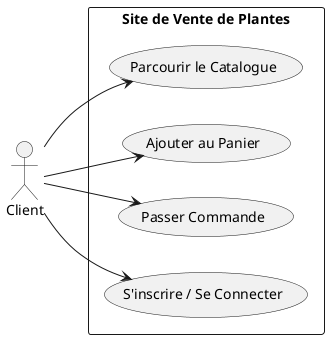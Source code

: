 @startuml
left to right direction

actor Client

rectangle "Site de Vente de Plantes" {
  usecase "Parcourir le Catalogue" as UC_Parcourir
  usecase "Ajouter au Panier" as UC_Panier
  usecase "Passer Commande" as UC_Commander
  usecase "S'inscrire / Se Connecter" as UC_Auth

}

Client --> UC_Parcourir
Client --> UC_Panier
Client --> UC_Commander
Client --> UC_Auth

@enduml
